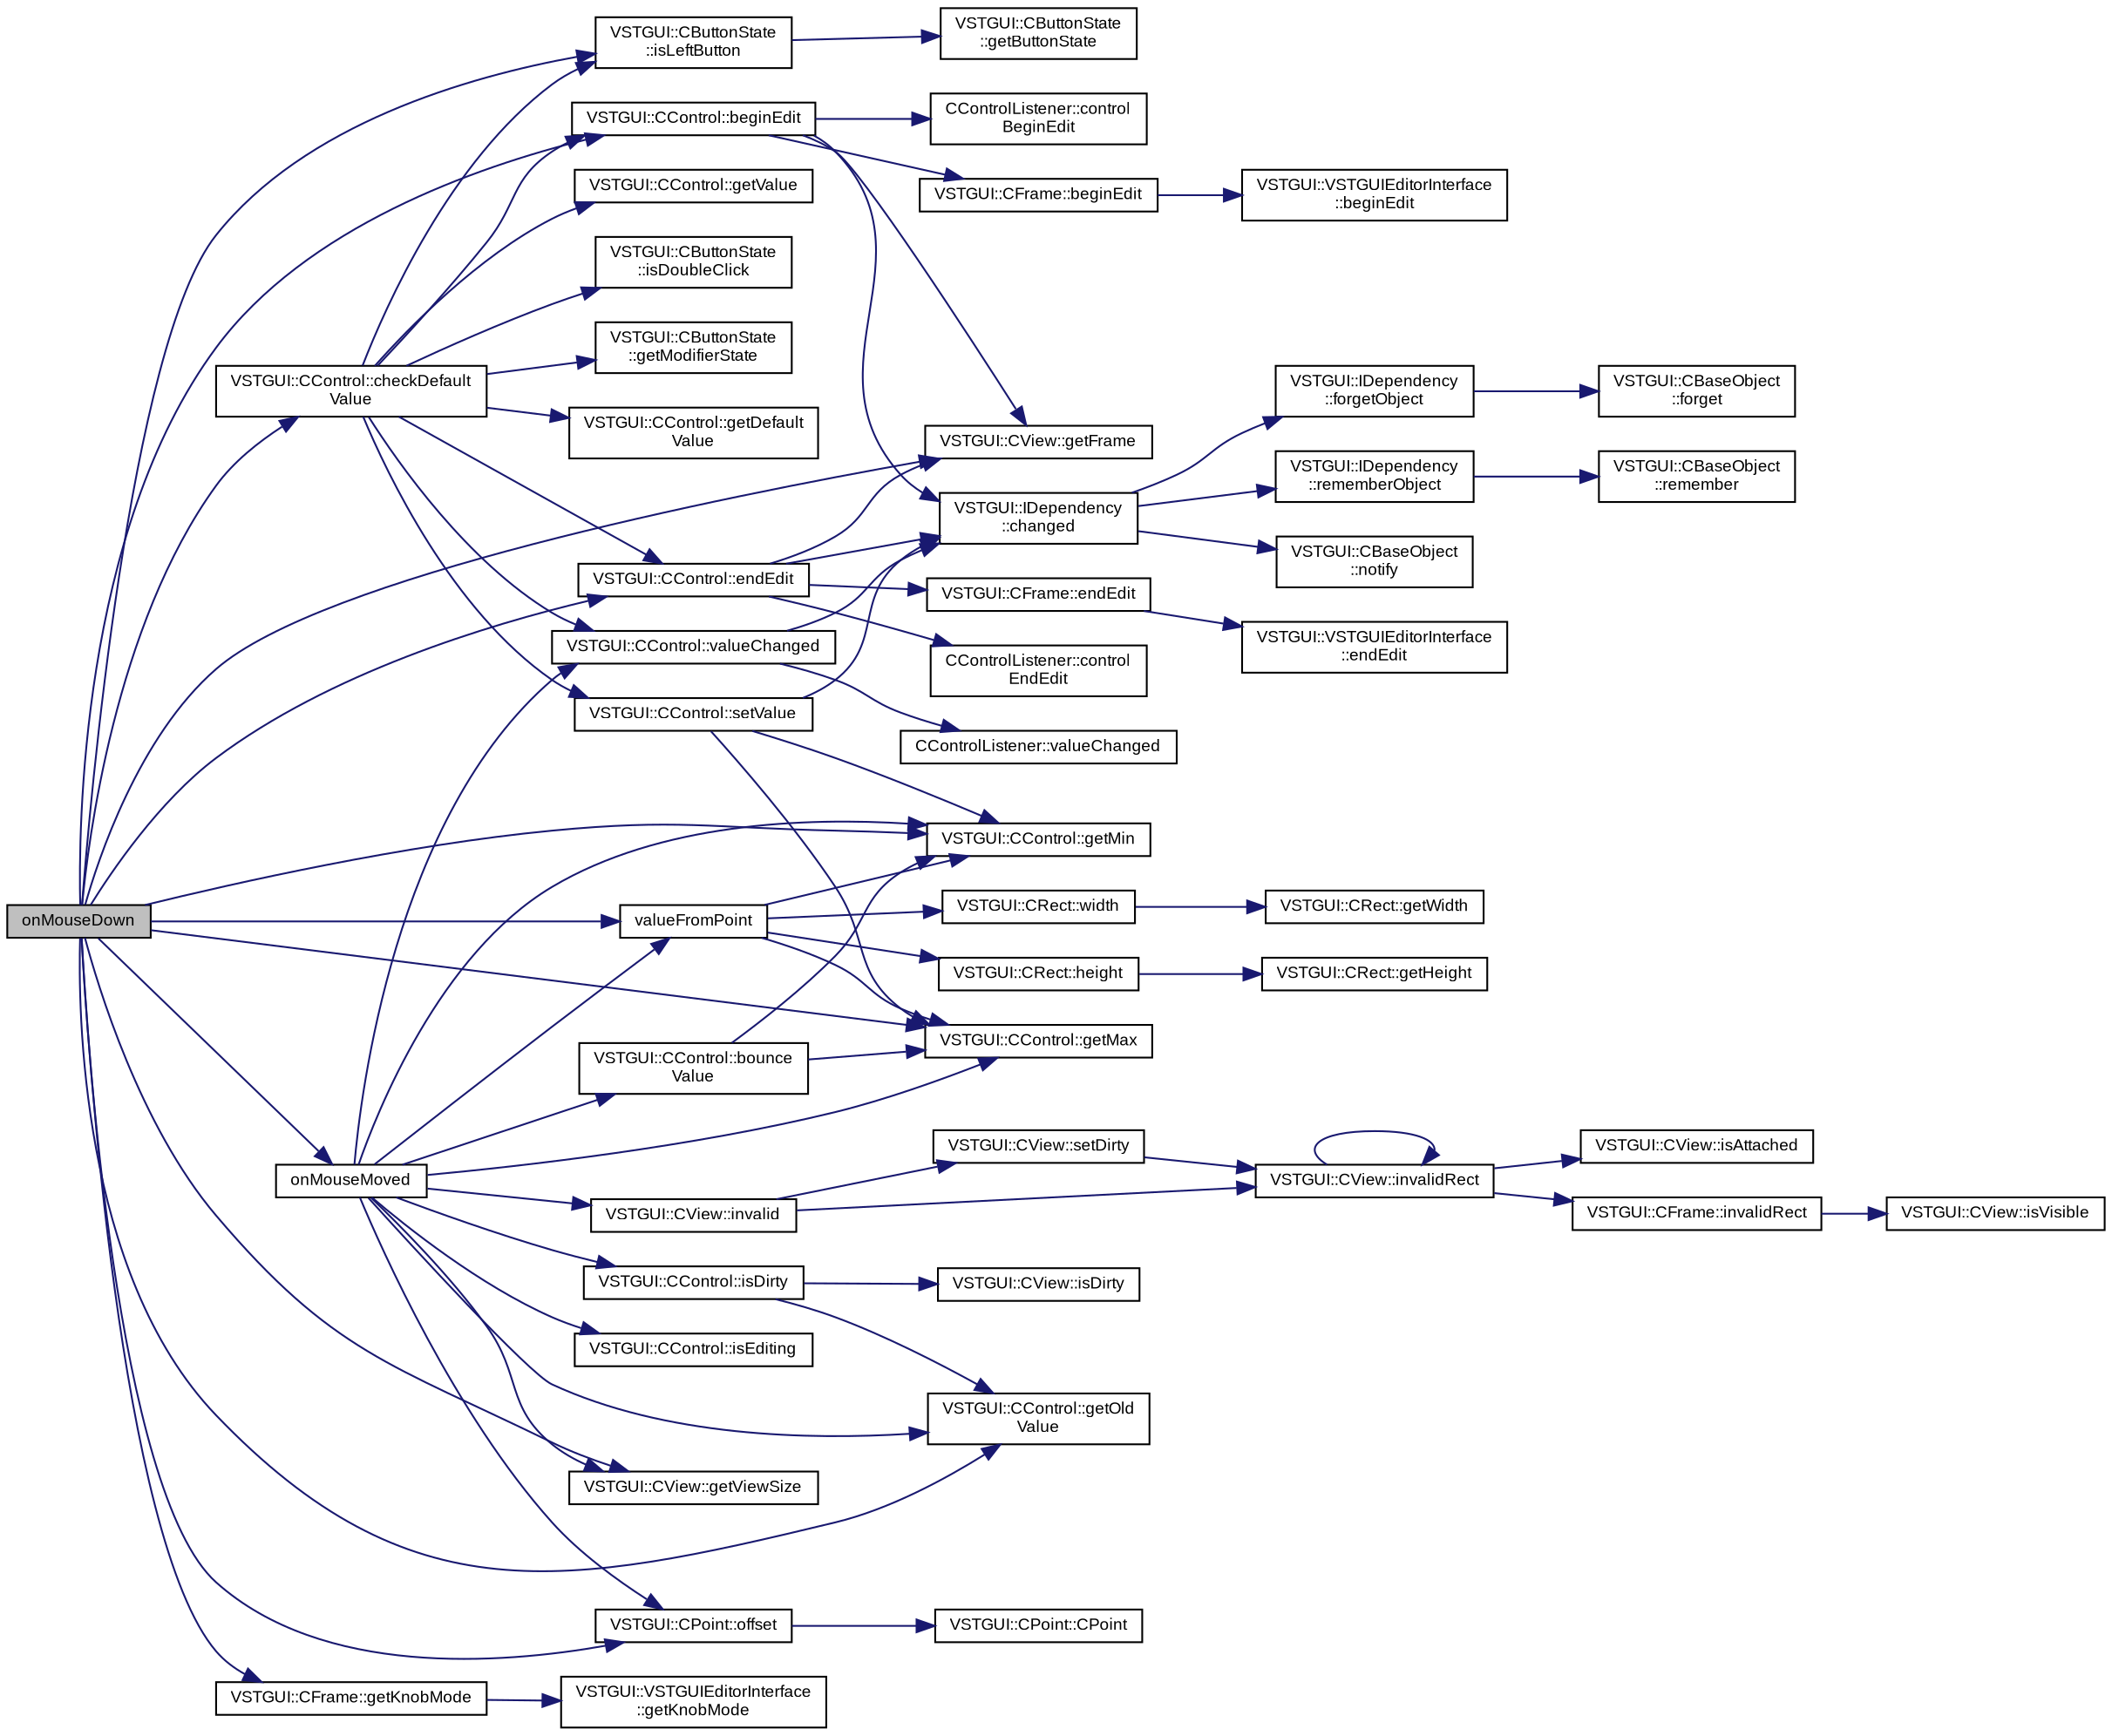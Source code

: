 digraph "onMouseDown"
{
  bgcolor="transparent";
  edge [fontname="Arial",fontsize="9",labelfontname="Arial",labelfontsize="9"];
  node [fontname="Arial",fontsize="9",shape=record];
  rankdir="LR";
  Node1 [label="onMouseDown",height=0.2,width=0.4,color="black", fillcolor="grey75", style="filled" fontcolor="black"];
  Node1 -> Node2 [color="midnightblue",fontsize="9",style="solid",fontname="Arial"];
  Node2 [label="VSTGUI::CButtonState\l::isLeftButton",height=0.2,width=0.4,color="black",URL="$class_v_s_t_g_u_i_1_1_c_button_state.html#a8805dc9a4851984ab15703ab3836fb9a"];
  Node2 -> Node3 [color="midnightblue",fontsize="9",style="solid",fontname="Arial"];
  Node3 [label="VSTGUI::CButtonState\l::getButtonState",height=0.2,width=0.4,color="black",URL="$class_v_s_t_g_u_i_1_1_c_button_state.html#a9c6e0e58f7d529d9a193e1f32e722337"];
  Node1 -> Node4 [color="midnightblue",fontsize="9",style="solid",fontname="Arial"];
  Node4 [label="VSTGUI::CControl::beginEdit",height=0.2,width=0.4,color="black",URL="$class_v_s_t_g_u_i_1_1_c_control.html#a417db65751882b949a8ebdc2c10ada93"];
  Node4 -> Node5 [color="midnightblue",fontsize="9",style="solid",fontname="Arial"];
  Node5 [label="CControlListener::control\lBeginEdit",height=0.2,width=0.4,color="black",URL="$class_c_control_listener.html#a2f03b7f117820df5f125e76c2fdf50e2"];
  Node4 -> Node6 [color="midnightblue",fontsize="9",style="solid",fontname="Arial"];
  Node6 [label="VSTGUI::IDependency\l::changed",height=0.2,width=0.4,color="black",URL="$class_v_s_t_g_u_i_1_1_i_dependency.html#acac105ad797d9700f9a31946792ecbc0"];
  Node6 -> Node7 [color="midnightblue",fontsize="9",style="solid",fontname="Arial"];
  Node7 [label="VSTGUI::IDependency\l::rememberObject",height=0.2,width=0.4,color="black",URL="$class_v_s_t_g_u_i_1_1_i_dependency.html#a9005955fa448192caddbbced658a616c"];
  Node7 -> Node8 [color="midnightblue",fontsize="9",style="solid",fontname="Arial"];
  Node8 [label="VSTGUI::CBaseObject\l::remember",height=0.2,width=0.4,color="black",URL="$class_v_s_t_g_u_i_1_1_c_base_object.html#ada0719d1daaca4af1795018001769311",tooltip="increase refcount "];
  Node6 -> Node9 [color="midnightblue",fontsize="9",style="solid",fontname="Arial"];
  Node9 [label="VSTGUI::CBaseObject\l::notify",height=0.2,width=0.4,color="black",URL="$class_v_s_t_g_u_i_1_1_c_base_object.html#ab18c3bcc0cb674396848861dfd78a83a"];
  Node6 -> Node10 [color="midnightblue",fontsize="9",style="solid",fontname="Arial"];
  Node10 [label="VSTGUI::IDependency\l::forgetObject",height=0.2,width=0.4,color="black",URL="$class_v_s_t_g_u_i_1_1_i_dependency.html#a626f70bf0ebe5646d8e1335e5c8a607a"];
  Node10 -> Node11 [color="midnightblue",fontsize="9",style="solid",fontname="Arial"];
  Node11 [label="VSTGUI::CBaseObject\l::forget",height=0.2,width=0.4,color="black",URL="$class_v_s_t_g_u_i_1_1_c_base_object.html#ad63e28fbe95a3458c97c60bfacd47ab8",tooltip="decrease refcount and delete object if refcount == 0 "];
  Node4 -> Node12 [color="midnightblue",fontsize="9",style="solid",fontname="Arial"];
  Node12 [label="VSTGUI::CView::getFrame",height=0.2,width=0.4,color="black",URL="$class_v_s_t_g_u_i_1_1_c_view.html#a2045d5fae6d0f8c615dc55113828359a",tooltip="get frame "];
  Node4 -> Node13 [color="midnightblue",fontsize="9",style="solid",fontname="Arial"];
  Node13 [label="VSTGUI::CFrame::beginEdit",height=0.2,width=0.4,color="black",URL="$class_v_s_t_g_u_i_1_1_c_frame.html#a6de7a2ecde27b7207ecdecc59c2b1ca7"];
  Node13 -> Node14 [color="midnightblue",fontsize="9",style="solid",fontname="Arial"];
  Node14 [label="VSTGUI::VSTGUIEditorInterface\l::beginEdit",height=0.2,width=0.4,color="black",URL="$class_v_s_t_g_u_i_1_1_v_s_t_g_u_i_editor_interface.html#a9caf292b83f96562e7e8c99f2a07624f"];
  Node1 -> Node15 [color="midnightblue",fontsize="9",style="solid",fontname="Arial"];
  Node15 [label="VSTGUI::CControl::checkDefault\lValue",height=0.2,width=0.4,color="black",URL="$class_v_s_t_g_u_i_1_1_c_control.html#a5b0ed7ded11a5b04a43b49dd15a85190"];
  Node15 -> Node16 [color="midnightblue",fontsize="9",style="solid",fontname="Arial"];
  Node16 [label="VSTGUI::CButtonState\l::isDoubleClick",height=0.2,width=0.4,color="black",URL="$class_v_s_t_g_u_i_1_1_c_button_state.html#af87e930ee47a3c26dd48db7bc16b8be0"];
  Node15 -> Node2 [color="midnightblue",fontsize="9",style="solid",fontname="Arial"];
  Node15 -> Node17 [color="midnightblue",fontsize="9",style="solid",fontname="Arial"];
  Node17 [label="VSTGUI::CButtonState\l::getModifierState",height=0.2,width=0.4,color="black",URL="$class_v_s_t_g_u_i_1_1_c_button_state.html#abff18c885535aa056962001fe1565f89"];
  Node15 -> Node18 [color="midnightblue",fontsize="9",style="solid",fontname="Arial"];
  Node18 [label="VSTGUI::CControl::getDefault\lValue",height=0.2,width=0.4,color="black",URL="$class_v_s_t_g_u_i_1_1_c_control.html#a270fb3ed4aaea413d4dc650eb984e384"];
  Node15 -> Node19 [color="midnightblue",fontsize="9",style="solid",fontname="Arial"];
  Node19 [label="VSTGUI::CControl::getValue",height=0.2,width=0.4,color="black",URL="$class_v_s_t_g_u_i_1_1_c_control.html#a0cecc937d7e222b7e3d8fac5294aa38f"];
  Node15 -> Node4 [color="midnightblue",fontsize="9",style="solid",fontname="Arial"];
  Node15 -> Node20 [color="midnightblue",fontsize="9",style="solid",fontname="Arial"];
  Node20 [label="VSTGUI::CControl::setValue",height=0.2,width=0.4,color="black",URL="$class_v_s_t_g_u_i_1_1_c_control.html#a06bf62da9ba043bcf1b4c26bb2bf357b"];
  Node20 -> Node21 [color="midnightblue",fontsize="9",style="solid",fontname="Arial"];
  Node21 [label="VSTGUI::CControl::getMin",height=0.2,width=0.4,color="black",URL="$class_v_s_t_g_u_i_1_1_c_control.html#a7cf3216ed0a504f4bab603c67ef403f2"];
  Node20 -> Node22 [color="midnightblue",fontsize="9",style="solid",fontname="Arial"];
  Node22 [label="VSTGUI::CControl::getMax",height=0.2,width=0.4,color="black",URL="$class_v_s_t_g_u_i_1_1_c_control.html#aa89b448a266e794c3d967593b3faf4a8"];
  Node20 -> Node6 [color="midnightblue",fontsize="9",style="solid",fontname="Arial"];
  Node15 -> Node23 [color="midnightblue",fontsize="9",style="solid",fontname="Arial"];
  Node23 [label="VSTGUI::CControl::valueChanged",height=0.2,width=0.4,color="black",URL="$class_v_s_t_g_u_i_1_1_c_control.html#ae57d02e392f1505445a7d83f1a18d96c",tooltip="notifies listener and dependent objects "];
  Node23 -> Node24 [color="midnightblue",fontsize="9",style="solid",fontname="Arial"];
  Node24 [label="CControlListener::valueChanged",height=0.2,width=0.4,color="black",URL="$class_c_control_listener.html#a69954f14caa181ef23896525b020937e"];
  Node23 -> Node6 [color="midnightblue",fontsize="9",style="solid",fontname="Arial"];
  Node15 -> Node25 [color="midnightblue",fontsize="9",style="solid",fontname="Arial"];
  Node25 [label="VSTGUI::CControl::endEdit",height=0.2,width=0.4,color="black",URL="$class_v_s_t_g_u_i_1_1_c_control.html#ace186d3a60dee99bc2fd1bf6a5b35601"];
  Node25 -> Node12 [color="midnightblue",fontsize="9",style="solid",fontname="Arial"];
  Node25 -> Node26 [color="midnightblue",fontsize="9",style="solid",fontname="Arial"];
  Node26 [label="VSTGUI::CFrame::endEdit",height=0.2,width=0.4,color="black",URL="$class_v_s_t_g_u_i_1_1_c_frame.html#a71de5d264e5c0c8545565dd683cacbc2"];
  Node26 -> Node27 [color="midnightblue",fontsize="9",style="solid",fontname="Arial"];
  Node27 [label="VSTGUI::VSTGUIEditorInterface\l::endEdit",height=0.2,width=0.4,color="black",URL="$class_v_s_t_g_u_i_1_1_v_s_t_g_u_i_editor_interface.html#a9971b48d1eddda8aa43073733539eb9e"];
  Node25 -> Node28 [color="midnightblue",fontsize="9",style="solid",fontname="Arial"];
  Node28 [label="CControlListener::control\lEndEdit",height=0.2,width=0.4,color="black",URL="$class_c_control_listener.html#a720a89516ce3f05f699523407bd04d78"];
  Node25 -> Node6 [color="midnightblue",fontsize="9",style="solid",fontname="Arial"];
  Node1 -> Node25 [color="midnightblue",fontsize="9",style="solid",fontname="Arial"];
  Node1 -> Node29 [color="midnightblue",fontsize="9",style="solid",fontname="Arial"];
  Node29 [label="VSTGUI::CControl::getOld\lValue",height=0.2,width=0.4,color="black",URL="$class_v_s_t_g_u_i_1_1_c_control.html#a252dc622e20dccbeb0d0321009a95973"];
  Node1 -> Node22 [color="midnightblue",fontsize="9",style="solid",fontname="Arial"];
  Node1 -> Node21 [color="midnightblue",fontsize="9",style="solid",fontname="Arial"];
  Node1 -> Node12 [color="midnightblue",fontsize="9",style="solid",fontname="Arial"];
  Node1 -> Node30 [color="midnightblue",fontsize="9",style="solid",fontname="Arial"];
  Node30 [label="VSTGUI::CFrame::getKnobMode",height=0.2,width=0.4,color="black",URL="$class_v_s_t_g_u_i_1_1_c_frame.html#a24b6b0d13fa33bfa44a14291e31358de",tooltip="get hosts knob mode "];
  Node30 -> Node31 [color="midnightblue",fontsize="9",style="solid",fontname="Arial"];
  Node31 [label="VSTGUI::VSTGUIEditorInterface\l::getKnobMode",height=0.2,width=0.4,color="black",URL="$class_v_s_t_g_u_i_1_1_v_s_t_g_u_i_editor_interface.html#a055cc3647efae25d32645a4d44c59426"];
  Node1 -> Node32 [color="midnightblue",fontsize="9",style="solid",fontname="Arial"];
  Node32 [label="VSTGUI::CPoint::offset",height=0.2,width=0.4,color="black",URL="$struct_v_s_t_g_u_i_1_1_c_point.html#a61d5634e59d4cc12f26420875c296d77"];
  Node32 -> Node33 [color="midnightblue",fontsize="9",style="solid",fontname="Arial"];
  Node33 [label="VSTGUI::CPoint::CPoint",height=0.2,width=0.4,color="black",URL="$struct_v_s_t_g_u_i_1_1_c_point.html#a26c2b32f71f3f798bf6b5cb98a3ba9dd"];
  Node1 -> Node34 [color="midnightblue",fontsize="9",style="solid",fontname="Arial"];
  Node34 [label="VSTGUI::CView::getViewSize",height=0.2,width=0.4,color="black",URL="$class_v_s_t_g_u_i_1_1_c_view.html#a7b14fb07c53ccfa07dc91900f4fe01f1",tooltip="read only access to view size "];
  Node1 -> Node35 [color="midnightblue",fontsize="9",style="solid",fontname="Arial"];
  Node35 [label="valueFromPoint",height=0.2,width=0.4,color="black",URL="$class_v_s_t_g_u_i_1_1_c_knob.html#a22aa659820f5415e25f29ca6f0e7cc29"];
  Node35 -> Node36 [color="midnightblue",fontsize="9",style="solid",fontname="Arial"];
  Node36 [label="VSTGUI::CRect::width",height=0.2,width=0.4,color="black",URL="$struct_v_s_t_g_u_i_1_1_c_rect.html#aac17e64c594f7da1f088efeb1e53f114"];
  Node36 -> Node37 [color="midnightblue",fontsize="9",style="solid",fontname="Arial"];
  Node37 [label="VSTGUI::CRect::getWidth",height=0.2,width=0.4,color="black",URL="$struct_v_s_t_g_u_i_1_1_c_rect.html#a8b4fe88292b8e95807a9b07a26cd1cb1"];
  Node35 -> Node38 [color="midnightblue",fontsize="9",style="solid",fontname="Arial"];
  Node38 [label="VSTGUI::CRect::height",height=0.2,width=0.4,color="black",URL="$struct_v_s_t_g_u_i_1_1_c_rect.html#a5ca7ffa8316b6835e331dfd01534ed32"];
  Node38 -> Node39 [color="midnightblue",fontsize="9",style="solid",fontname="Arial"];
  Node39 [label="VSTGUI::CRect::getHeight",height=0.2,width=0.4,color="black",URL="$struct_v_s_t_g_u_i_1_1_c_rect.html#a1f4be3a475a8fb7d8defa4621c01558d"];
  Node35 -> Node22 [color="midnightblue",fontsize="9",style="solid",fontname="Arial"];
  Node35 -> Node21 [color="midnightblue",fontsize="9",style="solid",fontname="Arial"];
  Node1 -> Node40 [color="midnightblue",fontsize="9",style="solid",fontname="Arial"];
  Node40 [label="onMouseMoved",height=0.2,width=0.4,color="black",URL="$class_v_s_t_g_u_i_1_1_c_knob.html#ac8855959285a9555faaa8b0313e07027",tooltip="called when a mouse move event occurs "];
  Node40 -> Node41 [color="midnightblue",fontsize="9",style="solid",fontname="Arial"];
  Node41 [label="VSTGUI::CControl::isEditing",height=0.2,width=0.4,color="black",URL="$class_v_s_t_g_u_i_1_1_c_control.html#aec1573cc64ee895b86904c04fe0d1103"];
  Node40 -> Node22 [color="midnightblue",fontsize="9",style="solid",fontname="Arial"];
  Node40 -> Node21 [color="midnightblue",fontsize="9",style="solid",fontname="Arial"];
  Node40 -> Node42 [color="midnightblue",fontsize="9",style="solid",fontname="Arial"];
  Node42 [label="VSTGUI::CControl::bounce\lValue",height=0.2,width=0.4,color="black",URL="$class_v_s_t_g_u_i_1_1_c_control.html#a28bd46996ac9f5362dcf92bf6d825e8d"];
  Node42 -> Node22 [color="midnightblue",fontsize="9",style="solid",fontname="Arial"];
  Node42 -> Node21 [color="midnightblue",fontsize="9",style="solid",fontname="Arial"];
  Node40 -> Node32 [color="midnightblue",fontsize="9",style="solid",fontname="Arial"];
  Node40 -> Node34 [color="midnightblue",fontsize="9",style="solid",fontname="Arial"];
  Node40 -> Node35 [color="midnightblue",fontsize="9",style="solid",fontname="Arial"];
  Node40 -> Node29 [color="midnightblue",fontsize="9",style="solid",fontname="Arial"];
  Node40 -> Node23 [color="midnightblue",fontsize="9",style="solid",fontname="Arial"];
  Node40 -> Node43 [color="midnightblue",fontsize="9",style="solid",fontname="Arial"];
  Node43 [label="VSTGUI::CControl::isDirty",height=0.2,width=0.4,color="black",URL="$class_v_s_t_g_u_i_1_1_c_control.html#ad66f409af3c387e166ff7ee95169b7b6",tooltip="check if view is dirty "];
  Node43 -> Node29 [color="midnightblue",fontsize="9",style="solid",fontname="Arial"];
  Node43 -> Node44 [color="midnightblue",fontsize="9",style="solid",fontname="Arial"];
  Node44 [label="VSTGUI::CView::isDirty",height=0.2,width=0.4,color="black",URL="$class_v_s_t_g_u_i_1_1_c_view.html#a4fea28bac5516879f343a5a905717337",tooltip="check if view is dirty "];
  Node40 -> Node45 [color="midnightblue",fontsize="9",style="solid",fontname="Arial"];
  Node45 [label="VSTGUI::CView::invalid",height=0.2,width=0.4,color="black",URL="$class_v_s_t_g_u_i_1_1_c_view.html#a51647a4891b4a9cbaf8595171c5ad3fc",tooltip="mark whole view as invalid "];
  Node45 -> Node46 [color="midnightblue",fontsize="9",style="solid",fontname="Arial"];
  Node46 [label="VSTGUI::CView::setDirty",height=0.2,width=0.4,color="black",URL="$class_v_s_t_g_u_i_1_1_c_view.html#a0f19a61606a7f547b62102310063ea76",tooltip="set the view to dirty so that it is redrawn in the next idle. Thread Safe ! "];
  Node46 -> Node47 [color="midnightblue",fontsize="9",style="solid",fontname="Arial"];
  Node47 [label="VSTGUI::CView::invalidRect",height=0.2,width=0.4,color="black",URL="$class_v_s_t_g_u_i_1_1_c_view.html#ad414ba3d5e64f9fdc11309e05266ffcf",tooltip="mark rect as invalid "];
  Node47 -> Node48 [color="midnightblue",fontsize="9",style="solid",fontname="Arial"];
  Node48 [label="VSTGUI::CView::isAttached",height=0.2,width=0.4,color="black",URL="$class_v_s_t_g_u_i_1_1_c_view.html#a1b7f04ee36bdaecd09a2625370dc90d8",tooltip="is view attached to a parentView "];
  Node47 -> Node47 [color="midnightblue",fontsize="9",style="solid",fontname="Arial"];
  Node47 -> Node49 [color="midnightblue",fontsize="9",style="solid",fontname="Arial"];
  Node49 [label="VSTGUI::CFrame::invalidRect",height=0.2,width=0.4,color="black",URL="$class_v_s_t_g_u_i_1_1_c_frame.html#ad414ba3d5e64f9fdc11309e05266ffcf",tooltip="mark rect as invalid "];
  Node49 -> Node50 [color="midnightblue",fontsize="9",style="solid",fontname="Arial"];
  Node50 [label="VSTGUI::CView::isVisible",height=0.2,width=0.4,color="black",URL="$class_v_s_t_g_u_i_1_1_c_view.html#a08422ee75ab02691943c1ca87e2bc563",tooltip="get visibility state "];
  Node45 -> Node47 [color="midnightblue",fontsize="9",style="solid",fontname="Arial"];
}
